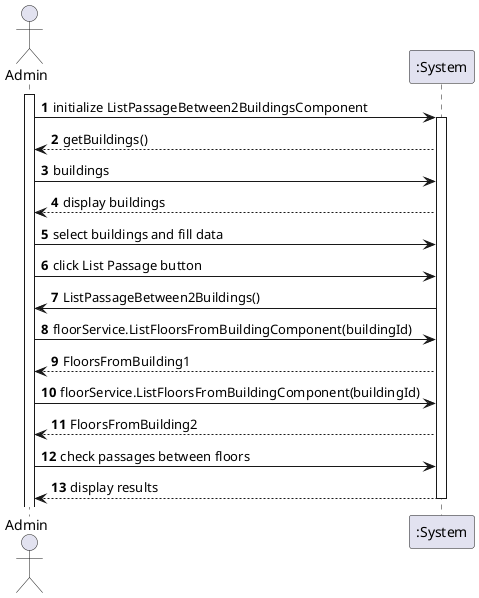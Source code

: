 @startuml
autonumber
'hide footbox
actor "Admin" as admin

participant ":System" as sys

activate admin

admin -> sys: initialize ListPassageBetween2BuildingsComponent
activate sys

sys --> admin: getBuildings()
admin -> sys: buildings
sys --> admin: display buildings

admin -> sys: select buildings and fill data
admin -> sys: click List Passage button
sys -> admin: ListPassageBetween2Buildings()
admin -> sys: floorService.ListFloorsFromBuildingComponent(buildingId)
sys --> admin: FloorsFromBuilding1
admin -> sys: floorService.ListFloorsFromBuildingComponent(buildingId)
sys --> admin: FloorsFromBuilding2

admin -> sys: check passages between floors
sys --> admin: display results

deactivate sys
@enduml
